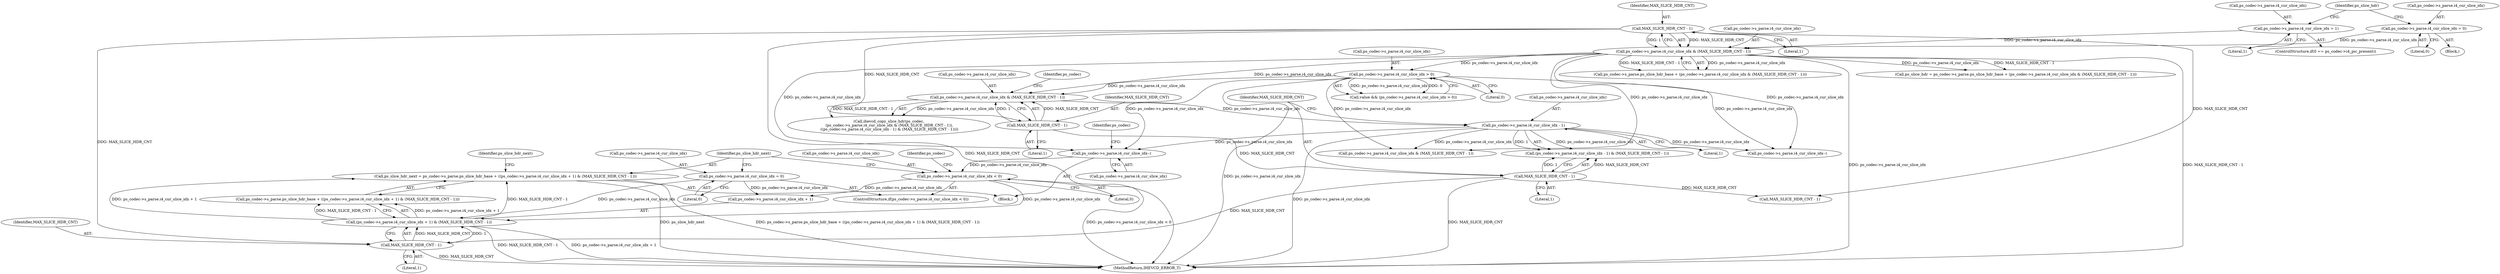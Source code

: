 digraph "0_Android_7c9be319a279654e55a6d757265f88c61a16a4d5@pointer" {
"1001787" [label="(Call,ps_slice_hdr_next = ps_codec->s_parse.ps_slice_hdr_base + ((ps_codec->s_parse.i4_cur_slice_idx + 1) & (MAX_SLICE_HDR_CNT - 1)))"];
"1001795" [label="(Call,(ps_codec->s_parse.i4_cur_slice_idx + 1) & (MAX_SLICE_HDR_CNT - 1))"];
"1001780" [label="(Call,ps_codec->s_parse.i4_cur_slice_idx = 0)"];
"1001773" [label="(Call,ps_codec->s_parse.i4_cur_slice_idx < 0)"];
"1001766" [label="(Call,ps_codec->s_parse.i4_cur_slice_idx--)"];
"1000436" [label="(Call,ps_codec->s_parse.i4_cur_slice_idx > 0)"];
"1000411" [label="(Call,ps_codec->s_parse.i4_cur_slice_idx & (MAX_SLICE_HDR_CNT - 1))"];
"1000396" [label="(Call,ps_codec->s_parse.i4_cur_slice_idx = 1)"];
"1000381" [label="(Call,ps_codec->s_parse.i4_cur_slice_idx = 0)"];
"1000417" [label="(Call,MAX_SLICE_HDR_CNT - 1)"];
"1000456" [label="(Call,ps_codec->s_parse.i4_cur_slice_idx - 1)"];
"1000446" [label="(Call,ps_codec->s_parse.i4_cur_slice_idx & (MAX_SLICE_HDR_CNT - 1))"];
"1000452" [label="(Call,MAX_SLICE_HDR_CNT - 1)"];
"1001803" [label="(Call,MAX_SLICE_HDR_CNT - 1)"];
"1000463" [label="(Call,MAX_SLICE_HDR_CNT - 1)"];
"1000442" [label="(Literal,0)"];
"1000452" [label="(Call,MAX_SLICE_HDR_CNT - 1)"];
"1000390" [label="(ControlStructure,if(0 == ps_codec->i4_pic_present))"];
"1000411" [label="(Call,ps_codec->s_parse.i4_cur_slice_idx & (MAX_SLICE_HDR_CNT - 1))"];
"1001779" [label="(Literal,0)"];
"1000444" [label="(Call,ihevcd_copy_slice_hdr(ps_codec,\n (ps_codec->s_parse.i4_cur_slice_idx & (MAX_SLICE_HDR_CNT - 1)),\n ((ps_codec->s_parse.i4_cur_slice_idx - 1) & (MAX_SLICE_HDR_CNT - 1))))"];
"1001796" [label="(Call,ps_codec->s_parse.i4_cur_slice_idx + 1)"];
"1000412" [label="(Call,ps_codec->s_parse.i4_cur_slice_idx)"];
"1000457" [label="(Call,ps_codec->s_parse.i4_cur_slice_idx)"];
"1001805" [label="(Literal,1)"];
"1001808" [label="(Identifier,ps_slice_hdr_next)"];
"1001776" [label="(Identifier,ps_codec)"];
"1000404" [label="(Identifier,ps_slice_hdr)"];
"1000381" [label="(Call,ps_codec->s_parse.i4_cur_slice_idx = 0)"];
"1002533" [label="(Call,MAX_SLICE_HDR_CNT - 1)"];
"1001767" [label="(Call,ps_codec->s_parse.i4_cur_slice_idx)"];
"1000459" [label="(Identifier,ps_codec)"];
"1000454" [label="(Literal,1)"];
"1001780" [label="(Call,ps_codec->s_parse.i4_cur_slice_idx = 0)"];
"1002527" [label="(Call,ps_codec->s_parse.i4_cur_slice_idx & (MAX_SLICE_HDR_CNT - 1))"];
"1000419" [label="(Literal,1)"];
"1000382" [label="(Call,ps_codec->s_parse.i4_cur_slice_idx)"];
"1001804" [label="(Identifier,MAX_SLICE_HDR_CNT)"];
"1000446" [label="(Call,ps_codec->s_parse.i4_cur_slice_idx & (MAX_SLICE_HDR_CNT - 1))"];
"1000380" [label="(Block,)"];
"1000403" [label="(Call,ps_slice_hdr = ps_codec->s_parse.ps_slice_hdr_base + (ps_codec->s_parse.i4_cur_slice_idx & (MAX_SLICE_HDR_CNT - 1)))"];
"1001772" [label="(ControlStructure,if(ps_codec->s_parse.i4_cur_slice_idx < 0))"];
"1000456" [label="(Call,ps_codec->s_parse.i4_cur_slice_idx - 1)"];
"1000387" [label="(Literal,0)"];
"1001773" [label="(Call,ps_codec->s_parse.i4_cur_slice_idx < 0)"];
"1000397" [label="(Call,ps_codec->s_parse.i4_cur_slice_idx)"];
"1001803" [label="(Call,MAX_SLICE_HDR_CNT - 1)"];
"1000465" [label="(Literal,1)"];
"1001786" [label="(Literal,0)"];
"1000447" [label="(Call,ps_codec->s_parse.i4_cur_slice_idx)"];
"1000418" [label="(Identifier,MAX_SLICE_HDR_CNT)"];
"1000462" [label="(Literal,1)"];
"1001788" [label="(Identifier,ps_slice_hdr_next)"];
"1001783" [label="(Identifier,ps_codec)"];
"1001774" [label="(Call,ps_codec->s_parse.i4_cur_slice_idx)"];
"1002661" [label="(MethodReturn,IHEVCD_ERROR_T)"];
"1001759" [label="(Block,)"];
"1001787" [label="(Call,ps_slice_hdr_next = ps_codec->s_parse.ps_slice_hdr_base + ((ps_codec->s_parse.i4_cur_slice_idx + 1) & (MAX_SLICE_HDR_CNT - 1)))"];
"1001781" [label="(Call,ps_codec->s_parse.i4_cur_slice_idx)"];
"1002638" [label="(Call,ps_codec->s_parse.i4_cur_slice_idx--)"];
"1000405" [label="(Call,ps_codec->s_parse.ps_slice_hdr_base + (ps_codec->s_parse.i4_cur_slice_idx & (MAX_SLICE_HDR_CNT - 1)))"];
"1000396" [label="(Call,ps_codec->s_parse.i4_cur_slice_idx = 1)"];
"1001766" [label="(Call,ps_codec->s_parse.i4_cur_slice_idx--)"];
"1001795" [label="(Call,(ps_codec->s_parse.i4_cur_slice_idx + 1) & (MAX_SLICE_HDR_CNT - 1))"];
"1000417" [label="(Call,MAX_SLICE_HDR_CNT - 1)"];
"1000455" [label="(Call,(ps_codec->s_parse.i4_cur_slice_idx - 1) & (MAX_SLICE_HDR_CNT - 1))"];
"1000453" [label="(Identifier,MAX_SLICE_HDR_CNT)"];
"1000437" [label="(Call,ps_codec->s_parse.i4_cur_slice_idx)"];
"1000436" [label="(Call,ps_codec->s_parse.i4_cur_slice_idx > 0)"];
"1000464" [label="(Identifier,MAX_SLICE_HDR_CNT)"];
"1000463" [label="(Call,MAX_SLICE_HDR_CNT - 1)"];
"1000434" [label="(Call,value && (ps_codec->s_parse.i4_cur_slice_idx > 0))"];
"1001789" [label="(Call,ps_codec->s_parse.ps_slice_hdr_base + ((ps_codec->s_parse.i4_cur_slice_idx + 1) & (MAX_SLICE_HDR_CNT - 1)))"];
"1000402" [label="(Literal,1)"];
"1001787" -> "1001759"  [label="AST: "];
"1001787" -> "1001789"  [label="CFG: "];
"1001788" -> "1001787"  [label="AST: "];
"1001789" -> "1001787"  [label="AST: "];
"1001808" -> "1001787"  [label="CFG: "];
"1001787" -> "1002661"  [label="DDG: ps_codec->s_parse.ps_slice_hdr_base + ((ps_codec->s_parse.i4_cur_slice_idx + 1) & (MAX_SLICE_HDR_CNT - 1))"];
"1001787" -> "1002661"  [label="DDG: ps_slice_hdr_next"];
"1001795" -> "1001787"  [label="DDG: ps_codec->s_parse.i4_cur_slice_idx + 1"];
"1001795" -> "1001787"  [label="DDG: MAX_SLICE_HDR_CNT - 1"];
"1001795" -> "1001789"  [label="AST: "];
"1001795" -> "1001803"  [label="CFG: "];
"1001796" -> "1001795"  [label="AST: "];
"1001803" -> "1001795"  [label="AST: "];
"1001789" -> "1001795"  [label="CFG: "];
"1001795" -> "1002661"  [label="DDG: ps_codec->s_parse.i4_cur_slice_idx + 1"];
"1001795" -> "1002661"  [label="DDG: MAX_SLICE_HDR_CNT - 1"];
"1001795" -> "1001789"  [label="DDG: ps_codec->s_parse.i4_cur_slice_idx + 1"];
"1001795" -> "1001789"  [label="DDG: MAX_SLICE_HDR_CNT - 1"];
"1001780" -> "1001795"  [label="DDG: ps_codec->s_parse.i4_cur_slice_idx"];
"1001773" -> "1001795"  [label="DDG: ps_codec->s_parse.i4_cur_slice_idx"];
"1001803" -> "1001795"  [label="DDG: MAX_SLICE_HDR_CNT"];
"1001803" -> "1001795"  [label="DDG: 1"];
"1001780" -> "1001772"  [label="AST: "];
"1001780" -> "1001786"  [label="CFG: "];
"1001781" -> "1001780"  [label="AST: "];
"1001786" -> "1001780"  [label="AST: "];
"1001788" -> "1001780"  [label="CFG: "];
"1001780" -> "1001796"  [label="DDG: ps_codec->s_parse.i4_cur_slice_idx"];
"1001773" -> "1001772"  [label="AST: "];
"1001773" -> "1001779"  [label="CFG: "];
"1001774" -> "1001773"  [label="AST: "];
"1001779" -> "1001773"  [label="AST: "];
"1001783" -> "1001773"  [label="CFG: "];
"1001788" -> "1001773"  [label="CFG: "];
"1001773" -> "1002661"  [label="DDG: ps_codec->s_parse.i4_cur_slice_idx < 0"];
"1001766" -> "1001773"  [label="DDG: ps_codec->s_parse.i4_cur_slice_idx"];
"1001773" -> "1001796"  [label="DDG: ps_codec->s_parse.i4_cur_slice_idx"];
"1001766" -> "1001759"  [label="AST: "];
"1001766" -> "1001767"  [label="CFG: "];
"1001767" -> "1001766"  [label="AST: "];
"1001776" -> "1001766"  [label="CFG: "];
"1000436" -> "1001766"  [label="DDG: ps_codec->s_parse.i4_cur_slice_idx"];
"1000456" -> "1001766"  [label="DDG: ps_codec->s_parse.i4_cur_slice_idx"];
"1000411" -> "1001766"  [label="DDG: ps_codec->s_parse.i4_cur_slice_idx"];
"1000436" -> "1000434"  [label="AST: "];
"1000436" -> "1000442"  [label="CFG: "];
"1000437" -> "1000436"  [label="AST: "];
"1000442" -> "1000436"  [label="AST: "];
"1000434" -> "1000436"  [label="CFG: "];
"1000436" -> "1002661"  [label="DDG: ps_codec->s_parse.i4_cur_slice_idx"];
"1000436" -> "1000434"  [label="DDG: ps_codec->s_parse.i4_cur_slice_idx"];
"1000436" -> "1000434"  [label="DDG: 0"];
"1000411" -> "1000436"  [label="DDG: ps_codec->s_parse.i4_cur_slice_idx"];
"1000436" -> "1000446"  [label="DDG: ps_codec->s_parse.i4_cur_slice_idx"];
"1000436" -> "1002527"  [label="DDG: ps_codec->s_parse.i4_cur_slice_idx"];
"1000436" -> "1002638"  [label="DDG: ps_codec->s_parse.i4_cur_slice_idx"];
"1000411" -> "1000405"  [label="AST: "];
"1000411" -> "1000417"  [label="CFG: "];
"1000412" -> "1000411"  [label="AST: "];
"1000417" -> "1000411"  [label="AST: "];
"1000405" -> "1000411"  [label="CFG: "];
"1000411" -> "1002661"  [label="DDG: ps_codec->s_parse.i4_cur_slice_idx"];
"1000411" -> "1002661"  [label="DDG: MAX_SLICE_HDR_CNT - 1"];
"1000411" -> "1000403"  [label="DDG: ps_codec->s_parse.i4_cur_slice_idx"];
"1000411" -> "1000403"  [label="DDG: MAX_SLICE_HDR_CNT - 1"];
"1000411" -> "1000405"  [label="DDG: ps_codec->s_parse.i4_cur_slice_idx"];
"1000411" -> "1000405"  [label="DDG: MAX_SLICE_HDR_CNT - 1"];
"1000396" -> "1000411"  [label="DDG: ps_codec->s_parse.i4_cur_slice_idx"];
"1000381" -> "1000411"  [label="DDG: ps_codec->s_parse.i4_cur_slice_idx"];
"1000417" -> "1000411"  [label="DDG: MAX_SLICE_HDR_CNT"];
"1000417" -> "1000411"  [label="DDG: 1"];
"1000411" -> "1000446"  [label="DDG: ps_codec->s_parse.i4_cur_slice_idx"];
"1000411" -> "1002527"  [label="DDG: ps_codec->s_parse.i4_cur_slice_idx"];
"1000411" -> "1002638"  [label="DDG: ps_codec->s_parse.i4_cur_slice_idx"];
"1000396" -> "1000390"  [label="AST: "];
"1000396" -> "1000402"  [label="CFG: "];
"1000397" -> "1000396"  [label="AST: "];
"1000402" -> "1000396"  [label="AST: "];
"1000404" -> "1000396"  [label="CFG: "];
"1000381" -> "1000380"  [label="AST: "];
"1000381" -> "1000387"  [label="CFG: "];
"1000382" -> "1000381"  [label="AST: "];
"1000387" -> "1000381"  [label="AST: "];
"1000404" -> "1000381"  [label="CFG: "];
"1000417" -> "1000419"  [label="CFG: "];
"1000418" -> "1000417"  [label="AST: "];
"1000419" -> "1000417"  [label="AST: "];
"1000417" -> "1002661"  [label="DDG: MAX_SLICE_HDR_CNT"];
"1000417" -> "1000452"  [label="DDG: MAX_SLICE_HDR_CNT"];
"1000417" -> "1001803"  [label="DDG: MAX_SLICE_HDR_CNT"];
"1000417" -> "1002533"  [label="DDG: MAX_SLICE_HDR_CNT"];
"1000456" -> "1000455"  [label="AST: "];
"1000456" -> "1000462"  [label="CFG: "];
"1000457" -> "1000456"  [label="AST: "];
"1000462" -> "1000456"  [label="AST: "];
"1000464" -> "1000456"  [label="CFG: "];
"1000456" -> "1002661"  [label="DDG: ps_codec->s_parse.i4_cur_slice_idx"];
"1000456" -> "1000455"  [label="DDG: ps_codec->s_parse.i4_cur_slice_idx"];
"1000456" -> "1000455"  [label="DDG: 1"];
"1000446" -> "1000456"  [label="DDG: ps_codec->s_parse.i4_cur_slice_idx"];
"1000456" -> "1002527"  [label="DDG: ps_codec->s_parse.i4_cur_slice_idx"];
"1000456" -> "1002638"  [label="DDG: ps_codec->s_parse.i4_cur_slice_idx"];
"1000446" -> "1000444"  [label="AST: "];
"1000446" -> "1000452"  [label="CFG: "];
"1000447" -> "1000446"  [label="AST: "];
"1000452" -> "1000446"  [label="AST: "];
"1000459" -> "1000446"  [label="CFG: "];
"1000446" -> "1000444"  [label="DDG: ps_codec->s_parse.i4_cur_slice_idx"];
"1000446" -> "1000444"  [label="DDG: MAX_SLICE_HDR_CNT - 1"];
"1000452" -> "1000446"  [label="DDG: MAX_SLICE_HDR_CNT"];
"1000452" -> "1000446"  [label="DDG: 1"];
"1000452" -> "1000454"  [label="CFG: "];
"1000453" -> "1000452"  [label="AST: "];
"1000454" -> "1000452"  [label="AST: "];
"1000452" -> "1000463"  [label="DDG: MAX_SLICE_HDR_CNT"];
"1001803" -> "1001805"  [label="CFG: "];
"1001804" -> "1001803"  [label="AST: "];
"1001805" -> "1001803"  [label="AST: "];
"1001803" -> "1002661"  [label="DDG: MAX_SLICE_HDR_CNT"];
"1000463" -> "1001803"  [label="DDG: MAX_SLICE_HDR_CNT"];
"1000463" -> "1000455"  [label="AST: "];
"1000463" -> "1000465"  [label="CFG: "];
"1000464" -> "1000463"  [label="AST: "];
"1000465" -> "1000463"  [label="AST: "];
"1000455" -> "1000463"  [label="CFG: "];
"1000463" -> "1002661"  [label="DDG: MAX_SLICE_HDR_CNT"];
"1000463" -> "1000455"  [label="DDG: MAX_SLICE_HDR_CNT"];
"1000463" -> "1000455"  [label="DDG: 1"];
"1000463" -> "1002533"  [label="DDG: MAX_SLICE_HDR_CNT"];
}
